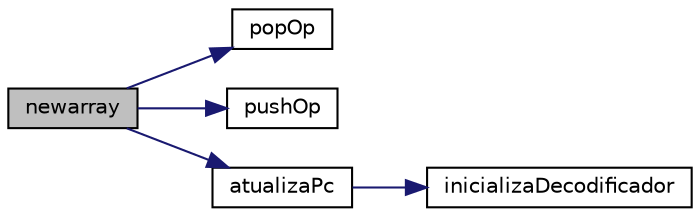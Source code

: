 digraph "newarray"
{
 // INTERACTIVE_SVG=YES
  edge [fontname="Helvetica",fontsize="10",labelfontname="Helvetica",labelfontsize="10"];
  node [fontname="Helvetica",fontsize="10",shape=record];
  rankdir="LR";
  Node3500 [label="newarray",height=0.2,width=0.4,color="black", fillcolor="grey75", style="filled", fontcolor="black"];
  Node3500 -> Node3501 [color="midnightblue",fontsize="10",style="solid",fontname="Helvetica"];
  Node3501 [label="popOp",height=0.2,width=0.4,color="black", fillcolor="white", style="filled",URL="$frame_8c.html#a3670f378856724ca85ced056e6bfc5c4"];
  Node3500 -> Node3502 [color="midnightblue",fontsize="10",style="solid",fontname="Helvetica"];
  Node3502 [label="pushOp",height=0.2,width=0.4,color="black", fillcolor="white", style="filled",URL="$frame_8c.html#a50993c39467516396b64a90eb81af0ba"];
  Node3500 -> Node3503 [color="midnightblue",fontsize="10",style="solid",fontname="Helvetica"];
  Node3503 [label="atualizaPc",height=0.2,width=0.4,color="black", fillcolor="white", style="filled",URL="$instrucao_8c.html#abcf4bbde1212f9bb0f2ee7a6ba5aec08"];
  Node3503 -> Node3504 [color="midnightblue",fontsize="10",style="solid",fontname="Helvetica"];
  Node3504 [label="inicializaDecodificador",height=0.2,width=0.4,color="black", fillcolor="white", style="filled",URL="$decodificador_8c.html#ac4ac4bcce3fed96b1a2657ceafda40bc"];
}
